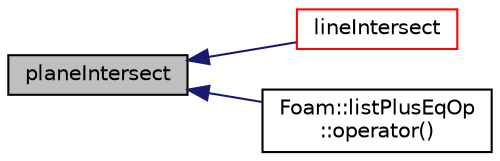 digraph "planeIntersect"
{
  bgcolor="transparent";
  edge [fontname="Helvetica",fontsize="10",labelfontname="Helvetica",labelfontsize="10"];
  node [fontname="Helvetica",fontsize="10",shape=record];
  rankdir="LR";
  Node718 [label="planeIntersect",height=0.2,width=0.4,color="black", fillcolor="grey75", style="filled", fontcolor="black"];
  Node718 -> Node719 [dir="back",color="midnightblue",fontsize="10",style="solid",fontname="Helvetica"];
  Node719 [label="lineIntersect",height=0.2,width=0.4,color="red",URL="$a28725.html#ab6ba9bea12d6e3ddbf4d5c6cf9b6570b",tooltip="Return the cutting point between the plane and. "];
  Node718 -> Node722 [dir="back",color="midnightblue",fontsize="10",style="solid",fontname="Helvetica"];
  Node722 [label="Foam::listPlusEqOp\l::operator()",height=0.2,width=0.4,color="black",URL="$a25925.html#a2bca5855a51bffee2f0fe2aacc4aba10"];
}
